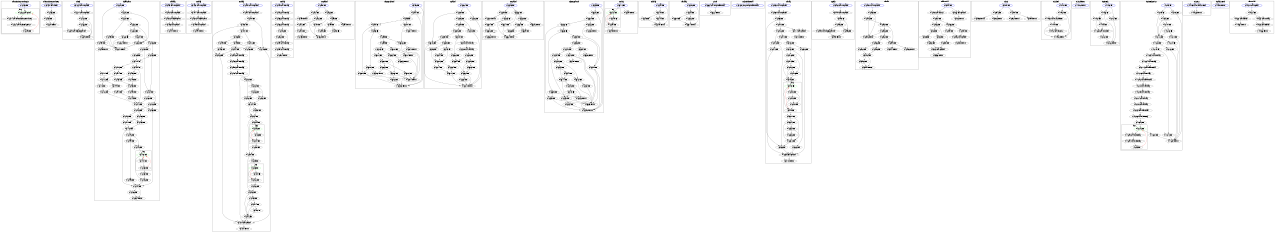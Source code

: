 digraph d {
size="8.5,7";

subgraph cluster_TransmissionControl_TASK {
	graph [label = "TransmissionControl_TASK"];
	node_46425c [peripheries=2]
subgraph cluster_loop_464268 {
	graph [label = "loop"];
	node_464268 [color = green]
	node_464268 [label = "@464268(Call printf)"];
	node_46429c [label = "@46429c(BB)"];
	node_464284 [label = "@464284(Call OSTimeDlyHMSM)"];
	node_464274 [label = "@464274(Call TransmissionControl_step)"];
}
	node_46425c [label = "@46425c(BB)", color=blue];
}
node_46425c -> node_464268;
node_464268 -> node_464274;
node_464274 -> node_464284;
node_464284 -> node_46429c;
node_46429c -> node_464268[color=red];

subgraph cluster_TransmissionControl_step {
	graph [label = "TransmissionControl_step"];
	node_4645b4 [peripheries=2]
	node_4645b4 [label = "@4645b4(Call __lesf2)", color=blue];
	node_4645f8 [label = "@4645f8(BB)"];
	node_4645fc [label = "@4645fc(BB)"];
	node_464600 [label = "@464600(Return)"];
}
node_4645b4 -> node_4645f8;
node_4645f8 -> node_464600;
node_4645f8 -> node_4645fc;
node_4645fc -> node_464600;

subgraph cluster___lesf2 {
	graph [label = "__lesf2"];
	node_464654 [peripheries=2]
	node_464654 [label = "@464654(Call __unpack_f)", color=blue];
	node_464670 [label = "@464670(Call __unpack_f)"];
	node_46467c [label = "@46467c(BB)"];
	node_464688 [label = "@464688(BB)"];
	node_464690 [label = "@464690(Call __fpcmp_parts_f)"];
	node_46469c [label = "@46469c(Return)"];
}
node_464654 -> node_464670;
node_464670 -> node_46467c;
node_46467c -> node_46469c;
node_46467c -> node_464688;
node_464688 -> node_46469c;
node_464688 -> node_464690;
node_464690 -> node_46469c;

subgraph cluster__fpadd_parts {
	graph [label = "_fpadd_parts"];
	node_4646a8 [peripheries=2]
subgraph cluster_loop_4647b8 {
	graph [label = "loop"];
	node_4647b8 [color = green]
	node_4647b8 [label = "@4647b8(BB)"];
	node_4647b4 [label = "@4647b4(BB)"];
}
subgraph cluster_loop_4647b8 {
	graph [label = "loop"];
	node_4647b8 [color = green]
	node_4647b8 [label = "@4647b8(BB)"];
	node_4648e0 [label = "@4648e0(BB)"];
	node_4647b4 [label = "@4647b4(BB)"];
}
	node_4646a8 [label = "@4646a8(BB)", color=blue];
	node_4646b8 [label = "@4646b8(BB)"];
	node_4646c0 [label = "@4646c0(BB)"];
	node_4646c8 [label = "@4646c8(BB)"];
	node_4646cc [label = "@4646cc(BB)"];
	node_4646d4 [label = "@4646d4(BB)"];
	node_4646d8 [label = "@4646d8(BB)"];
	node_4646fc [label = "@4646fc(BB)"];
	node_464704 [label = "@464704(BB)"];
	node_464708 [label = "@464708(BB)"];
	node_464710 [label = "@464710(BB)"];
	node_464718 [label = "@464718(BB)"];
	node_46471c [label = "@46471c(BB)"];
	node_464728 [label = "@464728(BB)"];
	node_46474c [label = "@46474c(BB)"];
	node_464758 [label = "@464758(BB)"];
	node_46475c [label = "@46475c(BB)"];
	node_464770 [label = "@464770(BB)"];
	node_464780 [label = "@464780(BB)"];
	node_464798 [label = "@464798(BB)"];
	node_46479c [label = "@46479c(BB)"];
	node_4647e8 [label = "@4647e8(BB)"];
	node_4647f4 [label = "@4647f4(BB)"];
	node_464808 [label = "@464808(BB)"];
	node_464834 [label = "@464834(Return)"];
	node_46483c [label = "@46483c(BB)"];
	node_464840 [label = "@464840(Return)"];
	node_464844 [label = "@464844(BB)"];
	node_464848 [label = "@464848(BB)"];
	node_46485c [label = "@46485c(BB)"];
	node_464880 [label = "@464880(BB)"];
	node_464884 [label = "@464884(Return)"];
	node_4648c0 [label = "@4648c0(BB)"];
	node_4648d0 [label = "@4648d0(BB)"];
	node_4648dc [label = "@4648dc(BB)"];
	node_4648e4 [label = "@4648e4(BB)"];
	node_4648e8 [label = "@4648e8(BB)"];
	node_4648fc [label = "@4648fc(BB)"];
	node_464924 [label = "@464924(BB)"];
	node_464928 [label = "@464928(BB)"];
	node_464934 [label = "@464934(BB)"];
	node_46493c [label = "@46493c(BB)"];
	node_464940 [label = "@464940(BB)"];
	node_46494c [label = "@46494c(BB)"];
	node_464974 [label = "@464974(BB)"];
	node_464994 [label = "@464994(BB)"];
	node_4649a4 [label = "@4649a4(BB)"];
	node_4649ac [label = "@4649ac(BB)"];
	node_4649b0 [label = "@4649b0(BB)"];
	node_4649c0 [label = "@4649c0(BB)"];
	node_4649e0 [label = "@4649e0(BB)"];
	node_4649e4 [label = "@4649e4(BB)"];
	node_4649f0 [label = "@4649f0(Return)"];
}
node_4646a8 -> node_464840;
node_4646a8 -> node_4646b8;
node_4646b8 -> node_46483c;
node_4646b8 -> node_4646c0;
node_4646c0 -> node_4649e0;
node_4646c0 -> node_4646c8;
node_4646c8 -> node_46483c;
node_4646c8 -> node_4646cc;
node_4646cc -> node_464880;
node_4646cc -> node_4646d4;
node_4646d4 -> node_46483c;
node_4646d4 -> node_4646d8;
node_4646d8 -> node_4648d0;
node_4646d8 -> node_4646fc;
node_4646fc -> node_464844;
node_4646fc -> node_464704;
node_464704 -> node_464924;
node_464704 -> node_464708;
node_464708 -> node_464974;
node_464708 -> node_464710;
node_464710 -> node_464718;
node_464718 -> node_464994;
node_464718 -> node_46471c;
node_46471c -> node_464728;
node_464728 -> node_46474c;
node_46474c -> node_46485c;
node_46474c -> node_464758;
node_464758 -> node_4648e8;
node_464758 -> node_46475c;
node_46475c -> node_4648fc;
node_46475c -> node_464770;
node_464770 -> node_464780;
node_464780 -> node_4647f4;
node_464780 -> node_464798;
node_464798 -> node_4649a4;
node_464798 -> node_46479c;
node_46479c -> node_4647b8;
node_4647b4 -> node_4648e0;
node_4647b4 -> node_4647b8[color=red];
node_4647b8 -> node_4647b4;
node_4647b8 -> node_4647e8;
node_4647e8 -> node_4647f4;
node_4647f4 -> node_464834;
node_4647f4 -> node_464808;
node_464808 -> node_464834;
node_46483c -> node_464840;
node_464844 -> node_4648c0;
node_464844 -> node_464848;
node_464848 -> node_464758;
node_464848 -> node_46485c;
node_46485c -> node_4647f4;
node_464880 -> node_464840;
node_464880 -> node_464884;
node_4648c0 -> node_46474c;
node_4648d0 -> node_464844;
node_4648d0 -> node_4648dc;
node_4648dc -> node_464704;
node_4648e0 -> node_4647b8[color=red];
node_4648e0 -> node_4648e4;
node_4648e4 -> node_4647e8;
node_4648e8 -> node_464770;
node_4648e8 -> node_4648fc;
node_4648fc -> node_464780;
node_464924 -> node_46474c;
node_464924 -> node_464928;
node_464928 -> node_4649c0;
node_464928 -> node_464934;
node_464934 -> node_46493c;
node_46493c -> node_4649b0;
node_46493c -> node_464940;
node_464940 -> node_46494c;
node_46494c -> node_46474c;
node_464974 -> node_464718;
node_464994 -> node_464728;
node_4649a4 -> node_46479c;
node_4649a4 -> node_4649ac;
node_4649ac -> node_4647f4;
node_4649b0 -> node_46494c;
node_4649c0 -> node_46493c;
node_4649e0 -> node_464840;
node_4649e0 -> node_4649e4;
node_4649e4 -> node_464840;
node_4649e4 -> node_4649f0;

subgraph cluster___adddf3 {
	graph [label = "__adddf3"];
	node_4649fc [peripheries=2]
	node_4649fc [label = "@4649fc(Call __unpack_d)", color=blue];
	node_464a20 [label = "@464a20(Call __unpack_d)"];
	node_464a2c [label = "@464a2c(Call _fpadd_parts)"];
	node_464a3c [label = "@464a3c(Call __pack_d)"];
	node_464a44 [label = "@464a44(Return)"];
}
node_4649fc -> node_464a20;
node_464a20 -> node_464a2c;
node_464a2c -> node_464a3c;
node_464a3c -> node_464a44;

subgraph cluster___subdf3 {
	graph [label = "__subdf3"];
	node_464a50 [peripheries=2]
	node_464a50 [label = "@464a50(Call __unpack_d)", color=blue];
	node_464a74 [label = "@464a74(Call __unpack_d)"];
	node_464a80 [label = "@464a80(Call _fpadd_parts)"];
	node_464a9c [label = "@464a9c(Call __pack_d)"];
	node_464aa4 [label = "@464aa4(Return)"];
}
node_464a50 -> node_464a74;
node_464a74 -> node_464a80;
node_464a80 -> node_464a9c;
node_464a9c -> node_464aa4;

subgraph cluster___muldf3 {
	graph [label = "__muldf3"];
	node_464ab0 [peripheries=2]
subgraph cluster_loop_464ca8 {
	graph [label = "loop"];
	node_464ca8 [color = green]
	node_464ca8 [label = "@464ca8(BB)"];
	node_464cd4 [label = "@464cd4(BB)"];
	node_464ccc [label = "@464ccc(BB)"];
}
subgraph cluster_loop_464cf8 {
	graph [label = "loop"];
	node_464cf8 [color = green]
	node_464cf8 [label = "@464cf8(BB)"];
	node_464d28 [label = "@464d28(BB)"];
	node_464d24 [label = "@464d24(BB)"];
}
	node_464ab0 [label = "@464ab0(Call __unpack_d)", color=blue];
	node_464af4 [label = "@464af4(Call __unpack_d)"];
	node_464b00 [label = "@464b00(BB)"];
	node_464b0c [label = "@464b0c(BB)"];
	node_464b20 [label = "@464b20(Call __pack_d)"];
	node_464b24 [label = "@464b24(Return)"];
	node_464b50 [label = "@464b50(BB)"];
	node_464b58 [label = "@464b58(BB)"];
	node_464b70 [label = "@464b70(BB)"];
	node_464b78 [label = "@464b78(BB)"];
	node_464b80 [label = "@464b80(BB)"];
	node_464b8c [label = "@464b8c(BB)"];
	node_464b90 [label = "@464b90(BB)"];
	node_464b98 [label = "@464b98(BB)"];
	node_464b9c [label = "@464b9c(BB)"];
	node_464ba4 [label = "@464ba4(BB)"];
	node_464ba8 [label = "@464ba8(Call __muldi3)"];
	node_464bc8 [label = "@464bc8(Call __muldi3)"];
	node_464be8 [label = "@464be8(Call __muldi3)"];
	node_464c04 [label = "@464c04(Call __muldi3)"];
	node_464c20 [label = "@464c20(BB)"];
	node_464c34 [label = "@464c34(BB)"];
	node_464c38 [label = "@464c38(BB)"];
	node_464c3c [label = "@464c3c(BB)"];
	node_464c44 [label = "@464c44(BB)"];
	node_464c50 [label = "@464c50(BB)"];
	node_464c54 [label = "@464c54(BB)"];
	node_464ca4 [label = "@464ca4(BB)"];
	node_464ce0 [label = "@464ce0(BB)"];
	node_464ce4 [label = "@464ce4(BB)"];
	node_464cf0 [label = "@464cf0(BB)"];
	node_464d38 [label = "@464d38(BB)"];
	node_464d3c [label = "@464d3c(BB)"];
	node_464d48 [label = "@464d48(BB)"];
	node_464d60 [label = "@464d60(BB)"];
	node_464d6c [label = "@464d6c(BB)"];
	node_464d74 [label = "@464d74(BB)"];
	node_464d7c [label = "@464d7c(BB)"];
}
node_464ab0 -> node_464af4;
node_464af4 -> node_464b00;
node_464b00 -> node_464b50;
node_464b00 -> node_464b0c;
node_464b0c -> node_464b20;
node_464b20 -> node_464b24;
node_464b50 -> node_464b70;
node_464b50 -> node_464b58;
node_464b58 -> node_464b20;
node_464b70 -> node_464b8c;
node_464b70 -> node_464b78;
node_464b78 -> node_464b0c;
node_464b78 -> node_464b80;
node_464b80 -> node_464b20;
node_464b8c -> node_464b9c;
node_464b8c -> node_464b90;
node_464b90 -> node_464b80;
node_464b90 -> node_464b98;
node_464b98 -> node_464b58;
node_464b9c -> node_464b0c;
node_464b9c -> node_464ba4;
node_464ba4 -> node_464b58;
node_464ba4 -> node_464ba8;
node_464ba8 -> node_464bc8;
node_464bc8 -> node_464be8;
node_464be8 -> node_464c04;
node_464c04 -> node_464c20;
node_464c20 -> node_464d60;
node_464c20 -> node_464c34;
node_464c34 -> node_464c3c;
node_464c34 -> node_464c38;
node_464c38 -> node_464d60;
node_464c38 -> node_464c3c;
node_464c3c -> node_464c44;
node_464c44 -> node_464c54;
node_464c44 -> node_464c50;
node_464c50 -> node_464c54;
node_464c54 -> node_464ce4;
node_464c54 -> node_464ca4;
node_464ca4 -> node_464ca8;
node_464ca8 -> node_464cd4;
node_464ca8 -> node_464ccc;
node_464ccc -> node_464cd4;
node_464cd4 -> node_464ca8[color=red];
node_464cd4 -> node_464ce0;
node_464ce0 -> node_464ce4;
node_464ce4 -> node_464d3c;
node_464ce4 -> node_464cf0;
node_464cf0 -> node_464cf8;
node_464cf8 -> node_464d28;
node_464cf8 -> node_464d24;
node_464d24 -> node_464d28;
node_464d28 -> node_464cf8[color=red];
node_464d28 -> node_464d38;
node_464d38 -> node_464d3c;
node_464d3c -> node_464d6c;
node_464d3c -> node_464d48;
node_464d48 -> node_464b20;
node_464d60 -> node_464c44;
node_464d6c -> node_464d48;
node_464d6c -> node_464d74;
node_464d74 -> node_464d48;
node_464d74 -> node_464d7c;
node_464d7c -> node_464d48;

subgraph cluster___muldi3 {
	graph [label = "__muldi3"];
	node_464df0 [peripheries=2]
	node_464df0 [label = "@464df0(Call __mulsi3)", color=blue];
	node_464e48 [label = "@464e48(Call __mulsi3)"];
	node_464e58 [label = "@464e58(Call __mulsi3)"];
	node_464e68 [label = "@464e68(Call __mulsi3)"];
	node_464e78 [label = "@464e78(BB)"];
	node_464e8c [label = "@464e8c(BB)"];
	node_464e94 [label = "@464e94(Call __mulsi3)"];
	node_464eb4 [label = "@464eb4(Call __mulsi3)"];
	node_464ec4 [label = "@464ec4(Return)"];
}
node_464df0 -> node_464e48;
node_464e48 -> node_464e58;
node_464e58 -> node_464e68;
node_464e68 -> node_464e78;
node_464e78 -> node_464e94;
node_464e78 -> node_464e8c;
node_464e8c -> node_464e94;
node_464e94 -> node_464eb4;
node_464eb4 -> node_464ec4;

subgraph cluster___unpack_f {
	graph [label = "__unpack_f"];
	node_464f00 [peripheries=2]
	node_464f00 [label = "@464f00(BB)", color=blue];
	node_464f24 [label = "@464f24(BB)"];
	node_464f28 [label = "@464f28(BB)"];
	node_464f48 [label = "@464f48(BB)"];
	node_464f4c [label = "@464f4c(BB)"];
	node_464f5c [label = "@464f5c(Return)"];
	node_464f68 [label = "@464f68(BB)"];
	node_464f70 [label = "@464f70(BB)"];
	node_464f88 [label = "@464f88(Return)"];
	node_464f90 [label = "@464f90(Return)"];
	node_464f9c [label = "@464f9c(BB)"];
	node_464fa0 [label = "@464fa0(BB)"];
	node_464fa8 [label = "@464fa8(BB)"];
	node_464fb4 [label = "@464fb4(Return)"];
	node_464fc0 [label = "@464fc0(BB)"];
}
node_464f00 -> node_464f68;
node_464f00 -> node_464f24;
node_464f24 -> node_464f90;
node_464f24 -> node_464f28;
node_464f28 -> node_464f88;
node_464f28 -> node_464f48;
node_464f48 -> node_464f4c;
node_464f4c -> node_464f4c;
node_464f4c -> node_464f5c;
node_464f68 -> node_464f9c;
node_464f68 -> node_464f70;
node_464f70 -> node_464f88;
node_464f9c -> node_464fb4;
node_464f9c -> node_464fa0;
node_464fa0 -> node_464fc0;
node_464fa0 -> node_464fa8;
node_464fa8 -> node_464f88;
node_464fc0 -> node_464f88;

subgraph cluster___fpcmp_parts_f {
	graph [label = "__fpcmp_parts_f"];
	node_464fc8 [peripheries=2]
	node_464fc8 [label = "@464fc8(BB)", color=blue];
	node_464fd4 [label = "@464fd4(BB)"];
	node_464fdc [label = "@464fdc(BB)"];
	node_464fe4 [label = "@464fe4(BB)"];
	node_464fe8 [label = "@464fe8(BB)"];
	node_464ff0 [label = "@464ff0(BB)"];
	node_464ff4 [label = "@464ff4(BB)"];
	node_465000 [label = "@465000(BB)"];
	node_465004 [label = "@465004(Return)"];
	node_465008 [label = "@465008(BB)"];
	node_46500c [label = "@46500c(BB)"];
	node_465014 [label = "@465014(Return)"];
	node_46501c [label = "@46501c(BB)"];
	node_465020 [label = "@465020(BB)"];
	node_46502c [label = "@46502c(BB)"];
	node_465030 [label = "@465030(Return)"];
	node_465038 [label = "@465038(BB)"];
	node_465040 [label = "@465040(Return)"];
	node_465048 [label = "@465048(BB)"];
	node_465054 [label = "@465054(BB)"];
	node_465058 [label = "@465058(Return)"];
	node_46505c [label = "@46505c(BB)"];
	node_465060 [label = "@465060(Return)"];
	node_465068 [label = "@465068(BB)"];
	node_46506c [label = "@46506c(BB)"];
	node_465070 [label = "@465070(BB)"];
	node_465074 [label = "@465074(Return)"];
}
node_464fc8 -> node_465030;
node_464fc8 -> node_464fd4;
node_464fd4 -> node_465030;
node_464fd4 -> node_464fdc;
node_464fdc -> node_465070;
node_464fdc -> node_464fe4;
node_464fe4 -> node_46500c;
node_464fe4 -> node_464fe8;
node_464fe8 -> node_465008;
node_464fe8 -> node_464ff0;
node_464ff0 -> node_465038;
node_464ff0 -> node_464ff4;
node_464ff4 -> node_465048;
node_464ff4 -> node_465000;
node_465000 -> node_465014;
node_465000 -> node_465004;
node_465008 -> node_465060;
node_465008 -> node_46500c;
node_46500c -> node_465030;
node_46500c -> node_465014;
node_46501c -> node_465068;
node_46501c -> node_465020;
node_465020 -> node_46505c;
node_465020 -> node_46502c;
node_46502c -> node_465014;
node_46502c -> node_465030;
node_465038 -> node_465014;
node_465038 -> node_465040;
node_465048 -> node_46501c;
node_465048 -> node_465054;
node_465054 -> node_465014;
node_465054 -> node_465058;
node_46505c -> node_465068;
node_46505c -> node_465060;
node_465068 -> node_465014;
node_465068 -> node_46506c;
node_46506c -> node_465030;
node_465070 -> node_465038;
node_465070 -> node_465074;

subgraph cluster___pack_d {
	graph [label = "__pack_d"];
	node_465084 [peripheries=2]
	node_465084 [label = "@465084(BB)", color=blue];
	node_4650c0 [label = "@4650c0(BB)"];
	node_4650c8 [label = "@4650c8(BB)"];
	node_4650d0 [label = "@4650d0(BB)"];
	node_4650d8 [label = "@4650d8(BB)"];
	node_4650e4 [label = "@4650e4(BB)"];
	node_4650ec [label = "@4650ec(BB)"];
	node_4650f8 [label = "@4650f8(BB)"];
	node_465108 [label = "@465108(BB)"];
	node_465114 [label = "@465114(BB)"];
	node_465118 [label = "@465118(BB)"];
	node_465134 [label = "@465134(BB)"];
	node_465140 [label = "@465140(Return)"];
	node_465184 [label = "@465184(BB)"];
	node_46519c [label = "@46519c(BB)"];
	node_4651a4 [label = "@4651a4(BB)"];
	node_4651b8 [label = "@4651b8(BB)"];
	node_4651c8 [label = "@4651c8(BB)"];
	node_4651e4 [label = "@4651e4(BB)"];
	node_4651f0 [label = "@4651f0(Call __lshrdi3)"];
	node_465200 [label = "@465200(Call __ashldi3)"];
	node_465218 [label = "@465218(BB)"];
	node_465248 [label = "@465248(BB)"];
	node_465250 [label = "@465250(BB)"];
	node_465260 [label = "@465260(BB)"];
	node_465284 [label = "@465284(BB)"];
	node_46528c [label = "@46528c(BB)"];
	node_465294 [label = "@465294(BB)"];
}
node_465084 -> node_4651c8;
node_465084 -> node_4650c0;
node_4650c0 -> node_4651b8;
node_4650c0 -> node_4650c8;
node_4650c8 -> node_465134;
node_4650c8 -> node_4650d0;
node_4650d0 -> node_465134;
node_4650d0 -> node_4650d8;
node_4650d8 -> node_4651e4;
node_4650d8 -> node_4650e4;
node_4650e4 -> node_4651b8;
node_4650e4 -> node_4650ec;
node_4650ec -> node_46519c;
node_4650ec -> node_4650f8;
node_4650f8 -> node_465108;
node_465108 -> node_465184;
node_465108 -> node_465114;
node_465114 -> node_465118;
node_465118 -> node_465140;
node_465134 -> node_465140;
node_465184 -> node_465118;
node_46519c -> node_465108;
node_46519c -> node_4651a4;
node_4651a4 -> node_465108;
node_4651b8 -> node_465140;
node_4651c8 -> node_465140;
node_4651e4 -> node_46528c;
node_4651e4 -> node_4651f0;
node_4651f0 -> node_465200;
node_465200 -> node_465218;
node_465218 -> node_465294;
node_465218 -> node_465248;
node_465248 -> node_465260;
node_465248 -> node_465250;
node_465250 -> node_465260;
node_465260 -> node_465140;
node_465260 -> node_465284;
node_465284 -> node_465140;
node_46528c -> node_465294;
node_465294 -> node_465260;

subgraph cluster___unpack_d {
	graph [label = "__unpack_d"];
	node_4652a8 [peripheries=2]
	node_4652a8 [label = "@4652a8(BB)", color=blue];
	node_4652d0 [label = "@4652d0(BB)"];
	node_4652d8 [label = "@4652d8(BB)"];
	node_465304 [label = "@465304(BB)"];
	node_465308 [label = "@465308(BB)"];
	node_465328 [label = "@465328(Return)"];
	node_465338 [label = "@465338(BB)"];
	node_465340 [label = "@465340(BB)"];
	node_465364 [label = "@465364(Return)"];
	node_465370 [label = "@465370(Return)"];
	node_46537c [label = "@46537c(BB)"];
	node_465384 [label = "@465384(BB)"];
	node_46538c [label = "@46538c(BB)"];
	node_465398 [label = "@465398(Return)"];
	node_4653a4 [label = "@4653a4(BB)"];
}
node_4652a8 -> node_465338;
node_4652a8 -> node_4652d0;
node_4652d0 -> node_465370;
node_4652d0 -> node_4652d8;
node_4652d8 -> node_465364;
node_4652d8 -> node_465304;
node_465304 -> node_465308;
node_465308 -> node_465308;
node_465308 -> node_465328;
node_465338 -> node_46537c;
node_465338 -> node_465340;
node_465340 -> node_465364;
node_46537c -> node_465398;
node_46537c -> node_465384;
node_465384 -> node_4653a4;
node_465384 -> node_46538c;
node_46538c -> node_465364;
node_4653a4 -> node_465364;

subgraph cluster___fpcmp_parts_d {
	graph [label = "__fpcmp_parts_d"];
	node_4653ac [peripheries=2]
	node_4653ac [label = "@4653ac(BB)", color=blue];
	node_4653b8 [label = "@4653b8(BB)"];
	node_4653c0 [label = "@4653c0(BB)"];
	node_4653c8 [label = "@4653c8(BB)"];
	node_4653cc [label = "@4653cc(BB)"];
	node_4653d4 [label = "@4653d4(BB)"];
	node_4653d8 [label = "@4653d8(BB)"];
	node_4653e4 [label = "@4653e4(BB)"];
	node_4653e8 [label = "@4653e8(Return)"];
	node_4653ec [label = "@4653ec(BB)"];
	node_4653f0 [label = "@4653f0(BB)"];
	node_4653f8 [label = "@4653f8(Return)"];
	node_465400 [label = "@465400(BB)"];
	node_465408 [label = "@465408(Return)"];
	node_465410 [label = "@465410(BB)"];
	node_46541c [label = "@46541c(BB)"];
	node_465420 [label = "@465420(Return)"];
	node_465424 [label = "@465424(BB)"];
	node_465428 [label = "@465428(BB)"];
	node_46543c [label = "@46543c(BB)"];
	node_465440 [label = "@465440(BB)"];
	node_465444 [label = "@465444(BB)"];
	node_465448 [label = "@465448(BB)"];
	node_46544c [label = "@46544c(BB)"];
	node_465450 [label = "@465450(BB)"];
	node_465454 [label = "@465454(BB)"];
	node_465458 [label = "@465458(Return)"];
	node_465460 [label = "@465460(BB)"];
	node_465464 [label = "@465464(BB)"];
	node_465468 [label = "@465468(BB)"];
	node_46546c [label = "@46546c(Return)"];
}
node_4653ac -> node_465408;
node_4653ac -> node_4653b8;
node_4653b8 -> node_465408;
node_4653b8 -> node_4653c0;
node_4653c0 -> node_465468;
node_4653c0 -> node_4653c8;
node_4653c8 -> node_4653f0;
node_4653c8 -> node_4653cc;
node_4653cc -> node_4653ec;
node_4653cc -> node_4653d4;
node_4653d4 -> node_465400;
node_4653d4 -> node_4653d8;
node_4653d8 -> node_465410;
node_4653d8 -> node_4653e4;
node_4653e4 -> node_4653f8;
node_4653e4 -> node_4653e8;
node_4653ec -> node_465458;
node_4653ec -> node_4653f0;
node_4653f0 -> node_465408;
node_4653f0 -> node_4653f8;
node_465400 -> node_4653f8;
node_465400 -> node_465408;
node_465410 -> node_465424;
node_465410 -> node_46541c;
node_46541c -> node_4653f8;
node_46541c -> node_465420;
node_465424 -> node_465450;
node_465424 -> node_465428;
node_465428 -> node_465460;
node_465428 -> node_46543c;
node_46543c -> node_465444;
node_46543c -> node_465440;
node_465440 -> node_465460;
node_465440 -> node_465444;
node_465444 -> node_465450;
node_465444 -> node_465448;
node_465448 -> node_465458;
node_465448 -> node_46544c;
node_46544c -> node_465458;
node_46544c -> node_465450;
node_465450 -> node_4653f8;
node_465450 -> node_465454;
node_465454 -> node_465408;
node_465460 -> node_465408;
node_465460 -> node_465464;
node_465464 -> node_4653f8;
node_465468 -> node_465400;
node_465468 -> node_46546c;

subgraph cluster___mulsi3 {
	graph [label = "__mulsi3"];
	node_46547c [peripheries=2]
subgraph cluster_loop_465484 {
	graph [label = "loop"];
	node_465484 [color = green]
	node_465484 [label = "@465484(BB)"];
	node_465494 [label = "@465494(BB)"];
	node_465490 [label = "@465490(BB)"];
}
	node_46547c [label = "@46547c(BB)", color=blue];
	node_46549c [label = "@46549c(Return)"];
	node_4654a0 [label = "@4654a0(Return)"];
}
node_46547c -> node_4654a0;
node_46547c -> node_465484;
node_465484 -> node_465494;
node_465484 -> node_465490;
node_465490 -> node_465494;
node_465494 -> node_465484[color=red];
node_465494 -> node_46549c;

subgraph cluster___lshrdi3 {
	graph [label = "__lshrdi3"];
	node_4654a4 [peripheries=2]
	node_4654a4 [label = "@4654a4(BB)", color=blue];
	node_4654b0 [label = "@4654b0(BB)"];
	node_4654bc [label = "@4654bc(BB)"];
	node_4654d0 [label = "@4654d0(Return)"];
	node_4654d4 [label = "@4654d4(BB)"];
}
node_4654a4 -> node_4654d0;
node_4654a4 -> node_4654b0;
node_4654b0 -> node_4654d4;
node_4654b0 -> node_4654bc;
node_4654bc -> node_4654d0;
node_4654d4 -> node_4654d0;

subgraph cluster___ashldi3 {
	graph [label = "__ashldi3"];
	node_4654e8 [peripheries=2]
	node_4654e8 [label = "@4654e8(BB)", color=blue];
	node_4654f4 [label = "@4654f4(BB)"];
	node_465500 [label = "@465500(BB)"];
	node_465514 [label = "@465514(Return)"];
	node_465518 [label = "@465518(BB)"];
}
node_4654e8 -> node_465514;
node_4654e8 -> node_4654f4;
node_4654f4 -> node_465518;
node_4654f4 -> node_465500;
node_465500 -> node_465514;
node_465518 -> node_465514;

subgraph cluster_printf {
	graph [label = "printf"];
	node_465634 [peripheries=2]
	node_465634 [label = "@465634(Call __vfprintf_internal)", color=blue];
	node_465664 [label = "@465664(Return)"];
}
node_465634 -> node_465664;

subgraph cluster___vfprintf_internal {
	graph [label = "__vfprintf_internal"];
	node_467520 [peripheries=2]
	node_467520 [label = "@467520(Jump ___vfprintf_internal_r)", color=blue];
}

subgraph cluster___divdf3 {
	graph [label = "__divdf3"];
	node_46d6bc [peripheries=2]
subgraph cluster_loop_46d7bc {
	graph [label = "loop"];
	node_46d7bc [color = green]
	node_46d7bc [label = "@46d7bc(BB)"];
	node_46d7f0 [label = "@46d7f0(BB)"];
	node_46d7dc [label = "@46d7dc(BB)"];
	node_46d7cc [label = "@46d7cc(BB)"];
	node_46d7e0 [label = "@46d7e0(BB)"];
}
	node_46d6bc [label = "@46d6bc(Call __unpack_d)", color=blue];
	node_46d6e0 [label = "@46d6e0(Call __unpack_d)"];
	node_46d6ec [label = "@46d6ec(BB)"];
	node_46d6f8 [label = "@46d6f8(BB)"];
	node_46d6fc [label = "@46d6fc(Call __pack_d)"];
	node_46d700 [label = "@46d700(Return)"];
	node_46d70c [label = "@46d70c(BB)"];
	node_46d714 [label = "@46d714(Call __pack_d)"];
	node_46d71c [label = "@46d71c(Return)"];
	node_46d728 [label = "@46d728(BB)"];
	node_46d740 [label = "@46d740(BB)"];
	node_46d748 [label = "@46d748(BB)"];
	node_46d74c [label = "@46d74c(BB)"];
	node_46d758 [label = "@46d758(BB)"];
	node_46d75c [label = "@46d75c(BB)"];
	node_46d760 [label = "@46d760(BB)"];
	node_46d784 [label = "@46d784(BB)"];
	node_46d788 [label = "@46d788(BB)"];
	node_46d78c [label = "@46d78c(BB)"];
	node_46d7a8 [label = "@46d7a8(BB)"];
	node_46d810 [label = "@46d810(BB)"];
	node_46d81c [label = "@46d81c(BB)"];
	node_46d828 [label = "@46d828(BB)"];
	node_46d83c [label = "@46d83c(BB)"];
	node_46d848 [label = "@46d848(BB)"];
	node_46d850 [label = "@46d850(BB)"];
	node_46d858 [label = "@46d858(BB)"];
}
node_46d6bc -> node_46d6e0;
node_46d6e0 -> node_46d6ec;
node_46d6ec -> node_46d70c;
node_46d6ec -> node_46d6f8;
node_46d6f8 -> node_46d6fc;
node_46d6fc -> node_46d700;
node_46d70c -> node_46d728;
node_46d70c -> node_46d714;
node_46d714 -> node_46d71c;
node_46d728 -> node_46d748;
node_46d728 -> node_46d740;
node_46d740 -> node_46d758;
node_46d740 -> node_46d748;
node_46d748 -> node_46d6f8;
node_46d748 -> node_46d74c;
node_46d74c -> node_46d6fc;
node_46d758 -> node_46d828;
node_46d758 -> node_46d75c;
node_46d75c -> node_46d83c;
node_46d75c -> node_46d760;
node_46d760 -> node_46d78c;
node_46d760 -> node_46d784;
node_46d784 -> node_46d7a8;
node_46d784 -> node_46d788;
node_46d788 -> node_46d7a8;
node_46d788 -> node_46d78c;
node_46d78c -> node_46d7a8;
node_46d7a8 -> node_46d7bc;
node_46d7bc -> node_46d7f0;
node_46d7bc -> node_46d7cc;
node_46d7cc -> node_46d7e0;
node_46d7cc -> node_46d7dc;
node_46d7dc -> node_46d7f0;
node_46d7dc -> node_46d7e0;
node_46d7e0 -> node_46d7f0;
node_46d7f0 -> node_46d7bc[color=red];
node_46d7f0 -> node_46d810;
node_46d810 -> node_46d848;
node_46d810 -> node_46d81c;
node_46d81c -> node_46d6f8;
node_46d828 -> node_46d6fc;
node_46d83c -> node_46d6fc;
node_46d848 -> node_46d81c;
node_46d848 -> node_46d850;
node_46d850 -> node_46d81c;
node_46d850 -> node_46d858;
node_46d858 -> node_46d81c;

subgraph cluster___gedf2 {
	graph [label = "__gedf2"];
	node_46d98c [peripheries=2]
	node_46d98c [label = "@46d98c(Call __unpack_d)", color=blue];
	node_46d9b0 [label = "@46d9b0(Call __unpack_d)"];
	node_46d9bc [label = "@46d9bc(BB)"];
	node_46d9c8 [label = "@46d9c8(BB)"];
	node_46d9d0 [label = "@46d9d0(Call __fpcmp_parts_d)"];
	node_46d9dc [label = "@46d9dc(Return)"];
	node_46d9e8 [label = "@46d9e8(BB)"];
}
node_46d98c -> node_46d9b0;
node_46d9b0 -> node_46d9bc;
node_46d9bc -> node_46d9e8;
node_46d9bc -> node_46d9c8;
node_46d9c8 -> node_46d9e8;
node_46d9c8 -> node_46d9d0;
node_46d9d0 -> node_46d9dc;
node_46d9e8 -> node_46d9dc;

subgraph cluster___fixdfsi {
	graph [label = "__fixdfsi"];
	node_46db20 [peripheries=2]
	node_46db20 [label = "@46db20(Call __unpack_d)", color=blue];
	node_46db3c [label = "@46db3c(BB)"];
	node_46db48 [label = "@46db48(BB)"];
	node_46db50 [label = "@46db50(BB)"];
	node_46db58 [label = "@46db58(BB)"];
	node_46db60 [label = "@46db60(BB)"];
	node_46db68 [label = "@46db68(BB)"];
	node_46db80 [label = "@46db80(BB)"];
	node_46db84 [label = "@46db84(BB)"];
	node_46db8c [label = "@46db8c(BB)"];
	node_46db90 [label = "@46db90(Return)"];
	node_46db9c [label = "@46db9c(BB)"];
	node_46dba4 [label = "@46dba4(Return)"];
	node_46dbb8 [label = "@46dbb8(Return)"];
	node_46dbc8 [label = "@46dbc8(Return)"];
	node_46dbd8 [label = "@46dbd8(BB)"];
}
node_46db20 -> node_46db3c;
node_46db3c -> node_46dbb8;
node_46db3c -> node_46db48;
node_46db48 -> node_46dbb8;
node_46db48 -> node_46db50;
node_46db50 -> node_46db9c;
node_46db50 -> node_46db58;
node_46db58 -> node_46dbb8;
node_46db58 -> node_46db60;
node_46db60 -> node_46db9c;
node_46db60 -> node_46db68;
node_46db68 -> node_46dbd8;
node_46db68 -> node_46db80;
node_46db80 -> node_46db84;
node_46db84 -> node_46db90;
node_46db84 -> node_46db8c;
node_46db8c -> node_46db90;
node_46db9c -> node_46dbc8;
node_46db9c -> node_46dba4;
node_46dbd8 -> node_46db84;

subgraph cluster___floatunsidf {
	graph [label = "__floatunsidf"];
	node_46dbf4 [peripheries=2]
	node_46dbf4 [label = "@46dbf4(BB)", color=blue];
	node_46dc0c [label = "@46dc0c(Call __clzsi2)"];
	node_46dc20 [label = "@46dc20(BB)"];
	node_46dc28 [label = "@46dc28(BB)"];
	node_46dc2c [label = "@46dc2c(BB)"];
	node_46dc34 [label = "@46dc34(BB)"];
	node_46dc3c [label = "@46dc3c(BB)"];
	node_46dc50 [label = "@46dc50(Call __pack_d)"];
	node_46dc58 [label = "@46dc58(Return)"];
	node_46dc68 [label = "@46dc68(Call __pack_d)"];
	node_46dc78 [label = "@46dc78(Return)"];
	node_46dc88 [label = "@46dc88(BB)"];
	node_46dc94 [label = "@46dc94(BB)"];
	node_46dc98 [label = "@46dc98(Call __pack_d)"];
	node_46dcd0 [label = "@46dcd0(Return)"];
	node_46dce0 [label = "@46dce0(BB)"];
	node_46dcec [label = "@46dcec(BB)"];
	node_46dd04 [label = "@46dd04(BB)"];
}
node_46dbf4 -> node_46dc68;
node_46dbf4 -> node_46dc0c;
node_46dc0c -> node_46dc20;
node_46dc20 -> node_46dc88;
node_46dc20 -> node_46dc28;
node_46dc28 -> node_46dce0;
node_46dc28 -> node_46dc2c;
node_46dc2c -> node_46dcec;
node_46dc2c -> node_46dc34;
node_46dc34 -> node_46dc3c;
node_46dc3c -> node_46dc50;
node_46dc50 -> node_46dc58;
node_46dc68 -> node_46dc78;
node_46dc88 -> node_46dd04;
node_46dc88 -> node_46dc94;
node_46dc94 -> node_46dc98;
node_46dc98 -> node_46dcd0;
node_46dce0 -> node_46dc50;
node_46dcec -> node_46dc3c;
node_46dd04 -> node_46dc98;

subgraph cluster___clzsi2 {
	graph [label = "__clzsi2"];
	node_46de40 [peripheries=2]
	node_46de40 [label = "@46de40(BB)", color=blue];
	node_46de48 [label = "@46de48(BB)"];
	node_46de50 [label = "@46de50(Return)"];
	node_46de74 [label = "@46de74(BB)"];
	node_46de80 [label = "@46de80(Return)"];
	node_46dea4 [label = "@46dea4(Return)"];
	node_46dec8 [label = "@46dec8(Return)"];
}
node_46de40 -> node_46de74;
node_46de40 -> node_46de48;
node_46de48 -> node_46dec8;
node_46de48 -> node_46de50;
node_46de74 -> node_46dea4;
node_46de74 -> node_46de80;

subgraph cluster_OS_Sched {
	graph [label = "OS_Sched"];
	node_470a20 [peripheries=2]
	node_470a20 [label = "@470a20(BB)", color=blue];
	node_470a60 [label = "@470a60(BB)"];
	node_470a6c [label = "@470a6c(Call OS_SchedNew)"];
	node_470a70 [label = "@470a70(BB)"];
	node_470a84 [label = "@470a84(Call OSCtxSw)"];
	node_470ac8 [label = "@470ac8(Return)"];
}
node_470a20 -> node_470ac8;
node_470a20 -> node_470a60;
node_470a60 -> node_470ac8;
node_470a60 -> node_470a6c;
node_470a6c -> node_470a70;
node_470a70 -> node_470ac8;
node_470a70 -> node_470a84;
node_470a84 -> node_470ac8;

subgraph cluster_OS_SchedNew {
	graph [label = "OS_SchedNew"];
	node_470b18 [peripheries=2]
	node_470b18 [label = "@470b18(Return)", color=blue];
}

subgraph cluster_OSTimeDly {
	graph [label = "OSTimeDly"];
	node_477f28 [peripheries=2]
	node_477f28 [label = "@477f28(BB)", color=blue];
	node_477f58 [label = "@477f58(BB)"];
	node_477f60 [label = "@477f60(BB)"];
	node_477ff4 [label = "@477ff4(BB)"];
	node_47802c [label = "@47802c(Call OS_Sched)"];
	node_478080 [label = "@478080(BB)"];
	node_478084 [label = "@478084(BB)"];
	node_478088 [label = "@478088(Return)"];
}
node_477f28 -> node_478084;
node_477f28 -> node_477f58;
node_477f58 -> node_478088;
node_477f58 -> node_477f60;
node_477f60 -> node_47802c;
node_477f60 -> node_477ff4;
node_477ff4 -> node_47802c;
node_47802c -> node_478080;
node_478080 -> node_478088;
node_478084 -> node_478088;

subgraph cluster_OSTimeDlyHMSM {
	graph [label = "OSTimeDlyHMSM"];
	node_47809c [peripheries=2]
subgraph cluster_loop_4782b8 {
	graph [label = "loop"];
	node_4782b8 [color = green]
	node_4782b8 [label = "@4782b8(BB)"];
	node_4782ac [label = "@4782ac(BB)"];
	node_4782a4 [label = "@4782a4(Call OSTimeDly)"];
	node_47829c [label = "@47829c(Call OSTimeDly)"];
}
	node_47809c [label = "@47809c(BB)", color=blue];
	node_4780e8 [label = "@4780e8(BB)"];
	node_4780f0 [label = "@4780f0(BB)"];
	node_4780f8 [label = "@4780f8(BB)"];
	node_478100 [label = "@478100(BB)"];
	node_478108 [label = "@478108(BB)"];
	node_478110 [label = "@478110(BB)"];
	node_478118 [label = "@478118(BB)"];
	node_478124 [label = "@478124(BB)"];
	node_47812c [label = "@47812c(BB)"];
	node_478138 [label = "@478138(BB)"];
	node_478140 [label = "@478140(BB)"];
	node_47814c [label = "@47814c(BB)"];
	node_478154 [label = "@478154(Call __mulsi3)"];
	node_478164 [label = "@478164(Call __mulsi3)"];
	node_478178 [label = "@478178(Call __floatunsidf)"];
	node_47818c [label = "@47818c(Call __muldf3)"];
	node_4781a8 [label = "@4781a8(Call __floatunsidf)"];
	node_4781c4 [label = "@4781c4(Call __adddf3)"];
	node_4781e0 [label = "@4781e0(Call __muldf3)"];
	node_478204 [label = "@478204(Call __divdf3)"];
	node_47822c [label = "@47822c(Call __adddf3)"];
	node_478250 [label = "@478250(Call __fixunsdfsi)"];
	node_47826c [label = "@47826c(Call OSTimeDly)"];
	node_478298 [label = "@478298(BB)"];
	node_4782c0 [label = "@4782c0(BB)"];
	node_4782c4 [label = "@4782c4(Return)"];
}
node_47809c -> node_4780f0;
node_47809c -> node_4780e8;
node_4780e8 -> node_4782c4;
node_4780f0 -> node_478118;
node_4780f0 -> node_4780f8;
node_4780f8 -> node_478118;
node_4780f8 -> node_478100;
node_478100 -> node_478118;
node_478100 -> node_478108;
node_478108 -> node_478118;
node_478108 -> node_478110;
node_478110 -> node_4782c4;
node_478118 -> node_47812c;
node_478118 -> node_478124;
node_478124 -> node_4782c4;
node_47812c -> node_478140;
node_47812c -> node_478138;
node_478138 -> node_4782c4;
node_478140 -> node_478154;
node_478140 -> node_47814c;
node_47814c -> node_4782c4;
node_478154 -> node_478164;
node_478164 -> node_478178;
node_478178 -> node_47818c;
node_47818c -> node_4781a8;
node_4781a8 -> node_4781c4;
node_4781c4 -> node_4781e0;
node_4781e0 -> node_478204;
node_478204 -> node_47822c;
node_47822c -> node_478250;
node_478250 -> node_47826c;
node_47826c -> node_478298;
node_478298 -> node_4782b8;
node_47829c -> node_4782a4;
node_4782a4 -> node_4782ac;
node_4782ac -> node_4782b8[color=red];
node_4782b8 -> node_47829c;
node_4782b8 -> node_4782c0;
node_4782c0 -> node_4782c4;

subgraph cluster_OSCtxSw {
	graph [label = "OSCtxSw"];
	node_47a7e8 [peripheries=2]
	node_47a7e8 [label = "@47a7e8(Call OSTaskSwHook)", color=blue];
	node_47a828 [label = "@47a828(Return)"];
}
node_47a7e8 -> node_47a828;

subgraph cluster_OSTaskSwHook {
	graph [label = "OSTaskSwHook"];
	node_47abec [peripheries=2]
	node_47abec [label = "@47abec(Return)", color=blue];
}

subgraph cluster___fixunsdfsi {
	graph [label = "__fixunsdfsi"];
	node_47b300 [peripheries=2]
	node_47b300 [label = "@47b300(Call __gedf2)", color=blue];
	node_47b324 [label = "@47b324(BB)"];
	node_47b328 [label = "@47b328(Call __fixdfsi)"];
	node_47b334 [label = "@47b334(Return)"];
	node_47b348 [label = "@47b348(Call __subdf3)"];
	node_47b35c [label = "@47b35c(Call __fixdfsi)"];
	node_47b368 [label = "@47b368(Return)"];
}
node_47b300 -> node_47b324;
node_47b324 -> node_47b348;
node_47b324 -> node_47b328;
node_47b328 -> node_47b334;
node_47b348 -> node_47b35c;
node_47b35c -> node_47b368;

}

